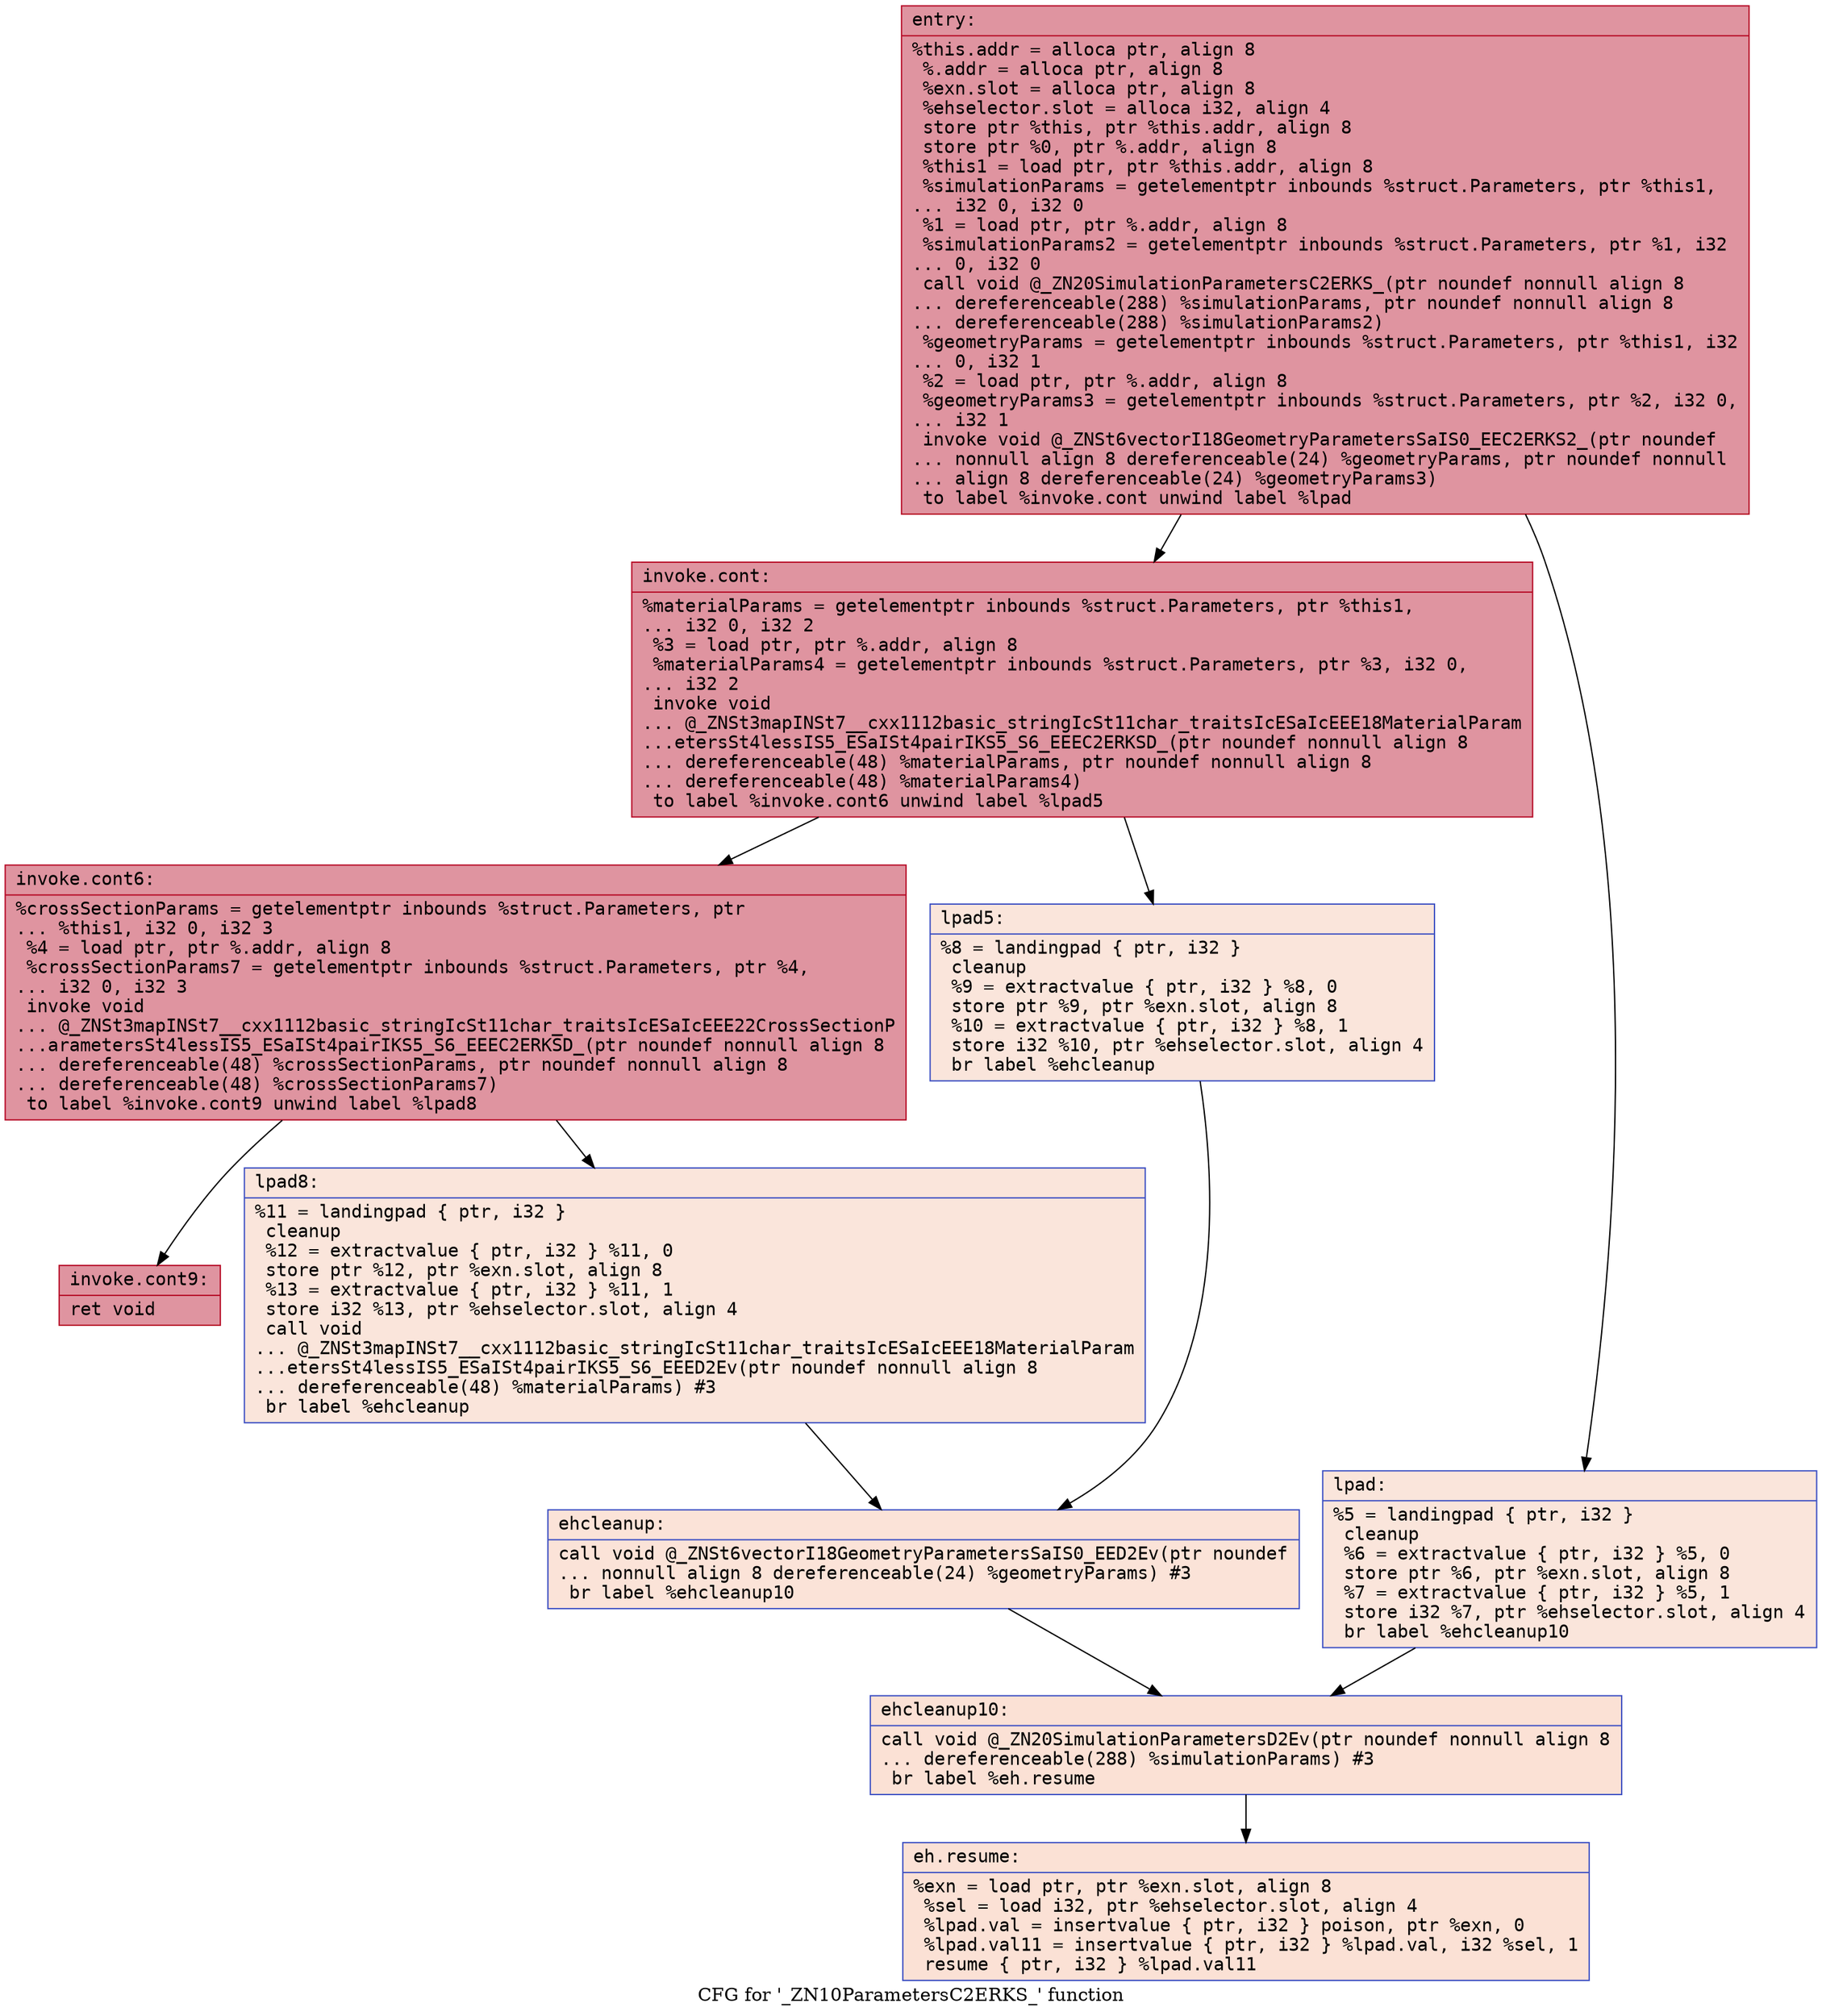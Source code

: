 digraph "CFG for '_ZN10ParametersC2ERKS_' function" {
	label="CFG for '_ZN10ParametersC2ERKS_' function";

	Node0x564271964e50 [shape=record,color="#b70d28ff", style=filled, fillcolor="#b70d2870" fontname="Courier",label="{entry:\l|  %this.addr = alloca ptr, align 8\l  %.addr = alloca ptr, align 8\l  %exn.slot = alloca ptr, align 8\l  %ehselector.slot = alloca i32, align 4\l  store ptr %this, ptr %this.addr, align 8\l  store ptr %0, ptr %.addr, align 8\l  %this1 = load ptr, ptr %this.addr, align 8\l  %simulationParams = getelementptr inbounds %struct.Parameters, ptr %this1,\l... i32 0, i32 0\l  %1 = load ptr, ptr %.addr, align 8\l  %simulationParams2 = getelementptr inbounds %struct.Parameters, ptr %1, i32\l... 0, i32 0\l  call void @_ZN20SimulationParametersC2ERKS_(ptr noundef nonnull align 8\l... dereferenceable(288) %simulationParams, ptr noundef nonnull align 8\l... dereferenceable(288) %simulationParams2)\l  %geometryParams = getelementptr inbounds %struct.Parameters, ptr %this1, i32\l... 0, i32 1\l  %2 = load ptr, ptr %.addr, align 8\l  %geometryParams3 = getelementptr inbounds %struct.Parameters, ptr %2, i32 0,\l... i32 1\l  invoke void @_ZNSt6vectorI18GeometryParametersSaIS0_EEC2ERKS2_(ptr noundef\l... nonnull align 8 dereferenceable(24) %geometryParams, ptr noundef nonnull\l... align 8 dereferenceable(24) %geometryParams3)\l          to label %invoke.cont unwind label %lpad\l}"];
	Node0x564271964e50 -> Node0x5642719659c0[tooltip="entry -> invoke.cont\nProbability 100.00%" ];
	Node0x564271964e50 -> Node0x564271959240[tooltip="entry -> lpad\nProbability 0.00%" ];
	Node0x5642719659c0 [shape=record,color="#b70d28ff", style=filled, fillcolor="#b70d2870" fontname="Courier",label="{invoke.cont:\l|  %materialParams = getelementptr inbounds %struct.Parameters, ptr %this1,\l... i32 0, i32 2\l  %3 = load ptr, ptr %.addr, align 8\l  %materialParams4 = getelementptr inbounds %struct.Parameters, ptr %3, i32 0,\l... i32 2\l  invoke void\l... @_ZNSt3mapINSt7__cxx1112basic_stringIcSt11char_traitsIcESaIcEEE18MaterialParam\l...etersSt4lessIS5_ESaISt4pairIKS5_S6_EEEC2ERKSD_(ptr noundef nonnull align 8\l... dereferenceable(48) %materialParams, ptr noundef nonnull align 8\l... dereferenceable(48) %materialParams4)\l          to label %invoke.cont6 unwind label %lpad5\l}"];
	Node0x5642719659c0 -> Node0x564271959a10[tooltip="invoke.cont -> invoke.cont6\nProbability 100.00%" ];
	Node0x5642719659c0 -> Node0x564271959a60[tooltip="invoke.cont -> lpad5\nProbability 0.00%" ];
	Node0x564271959a10 [shape=record,color="#b70d28ff", style=filled, fillcolor="#b70d2870" fontname="Courier",label="{invoke.cont6:\l|  %crossSectionParams = getelementptr inbounds %struct.Parameters, ptr\l... %this1, i32 0, i32 3\l  %4 = load ptr, ptr %.addr, align 8\l  %crossSectionParams7 = getelementptr inbounds %struct.Parameters, ptr %4,\l... i32 0, i32 3\l  invoke void\l... @_ZNSt3mapINSt7__cxx1112basic_stringIcSt11char_traitsIcESaIcEEE22CrossSectionP\l...arametersSt4lessIS5_ESaISt4pairIKS5_S6_EEEC2ERKSD_(ptr noundef nonnull align 8\l... dereferenceable(48) %crossSectionParams, ptr noundef nonnull align 8\l... dereferenceable(48) %crossSectionParams7)\l          to label %invoke.cont9 unwind label %lpad8\l}"];
	Node0x564271959a10 -> Node0x56427195a0e0[tooltip="invoke.cont6 -> invoke.cont9\nProbability 100.00%" ];
	Node0x564271959a10 -> Node0x56427195a130[tooltip="invoke.cont6 -> lpad8\nProbability 0.00%" ];
	Node0x56427195a0e0 [shape=record,color="#b70d28ff", style=filled, fillcolor="#b70d2870" fontname="Courier",label="{invoke.cont9:\l|  ret void\l}"];
	Node0x564271959240 [shape=record,color="#3d50c3ff", style=filled, fillcolor="#f4c5ad70" fontname="Courier",label="{lpad:\l|  %5 = landingpad \{ ptr, i32 \}\l          cleanup\l  %6 = extractvalue \{ ptr, i32 \} %5, 0\l  store ptr %6, ptr %exn.slot, align 8\l  %7 = extractvalue \{ ptr, i32 \} %5, 1\l  store i32 %7, ptr %ehselector.slot, align 4\l  br label %ehcleanup10\l}"];
	Node0x564271959240 -> Node0x564271967f20[tooltip="lpad -> ehcleanup10\nProbability 100.00%" ];
	Node0x564271959a60 [shape=record,color="#3d50c3ff", style=filled, fillcolor="#f4c5ad70" fontname="Courier",label="{lpad5:\l|  %8 = landingpad \{ ptr, i32 \}\l          cleanup\l  %9 = extractvalue \{ ptr, i32 \} %8, 0\l  store ptr %9, ptr %exn.slot, align 8\l  %10 = extractvalue \{ ptr, i32 \} %8, 1\l  store i32 %10, ptr %ehselector.slot, align 4\l  br label %ehcleanup\l}"];
	Node0x564271959a60 -> Node0x564271968240[tooltip="lpad5 -> ehcleanup\nProbability 100.00%" ];
	Node0x56427195a130 [shape=record,color="#3d50c3ff", style=filled, fillcolor="#f4c5ad70" fontname="Courier",label="{lpad8:\l|  %11 = landingpad \{ ptr, i32 \}\l          cleanup\l  %12 = extractvalue \{ ptr, i32 \} %11, 0\l  store ptr %12, ptr %exn.slot, align 8\l  %13 = extractvalue \{ ptr, i32 \} %11, 1\l  store i32 %13, ptr %ehselector.slot, align 4\l  call void\l... @_ZNSt3mapINSt7__cxx1112basic_stringIcSt11char_traitsIcESaIcEEE18MaterialParam\l...etersSt4lessIS5_ESaISt4pairIKS5_S6_EEED2Ev(ptr noundef nonnull align 8\l... dereferenceable(48) %materialParams) #3\l  br label %ehcleanup\l}"];
	Node0x56427195a130 -> Node0x564271968240[tooltip="lpad8 -> ehcleanup\nProbability 100.00%" ];
	Node0x564271968240 [shape=record,color="#3d50c3ff", style=filled, fillcolor="#f6bfa670" fontname="Courier",label="{ehcleanup:\l|  call void @_ZNSt6vectorI18GeometryParametersSaIS0_EED2Ev(ptr noundef\l... nonnull align 8 dereferenceable(24) %geometryParams) #3\l  br label %ehcleanup10\l}"];
	Node0x564271968240 -> Node0x564271967f20[tooltip="ehcleanup -> ehcleanup10\nProbability 100.00%" ];
	Node0x564271967f20 [shape=record,color="#3d50c3ff", style=filled, fillcolor="#f7bca170" fontname="Courier",label="{ehcleanup10:\l|  call void @_ZN20SimulationParametersD2Ev(ptr noundef nonnull align 8\l... dereferenceable(288) %simulationParams) #3\l  br label %eh.resume\l}"];
	Node0x564271967f20 -> Node0x564271968d30[tooltip="ehcleanup10 -> eh.resume\nProbability 100.00%" ];
	Node0x564271968d30 [shape=record,color="#3d50c3ff", style=filled, fillcolor="#f7bca170" fontname="Courier",label="{eh.resume:\l|  %exn = load ptr, ptr %exn.slot, align 8\l  %sel = load i32, ptr %ehselector.slot, align 4\l  %lpad.val = insertvalue \{ ptr, i32 \} poison, ptr %exn, 0\l  %lpad.val11 = insertvalue \{ ptr, i32 \} %lpad.val, i32 %sel, 1\l  resume \{ ptr, i32 \} %lpad.val11\l}"];
}
